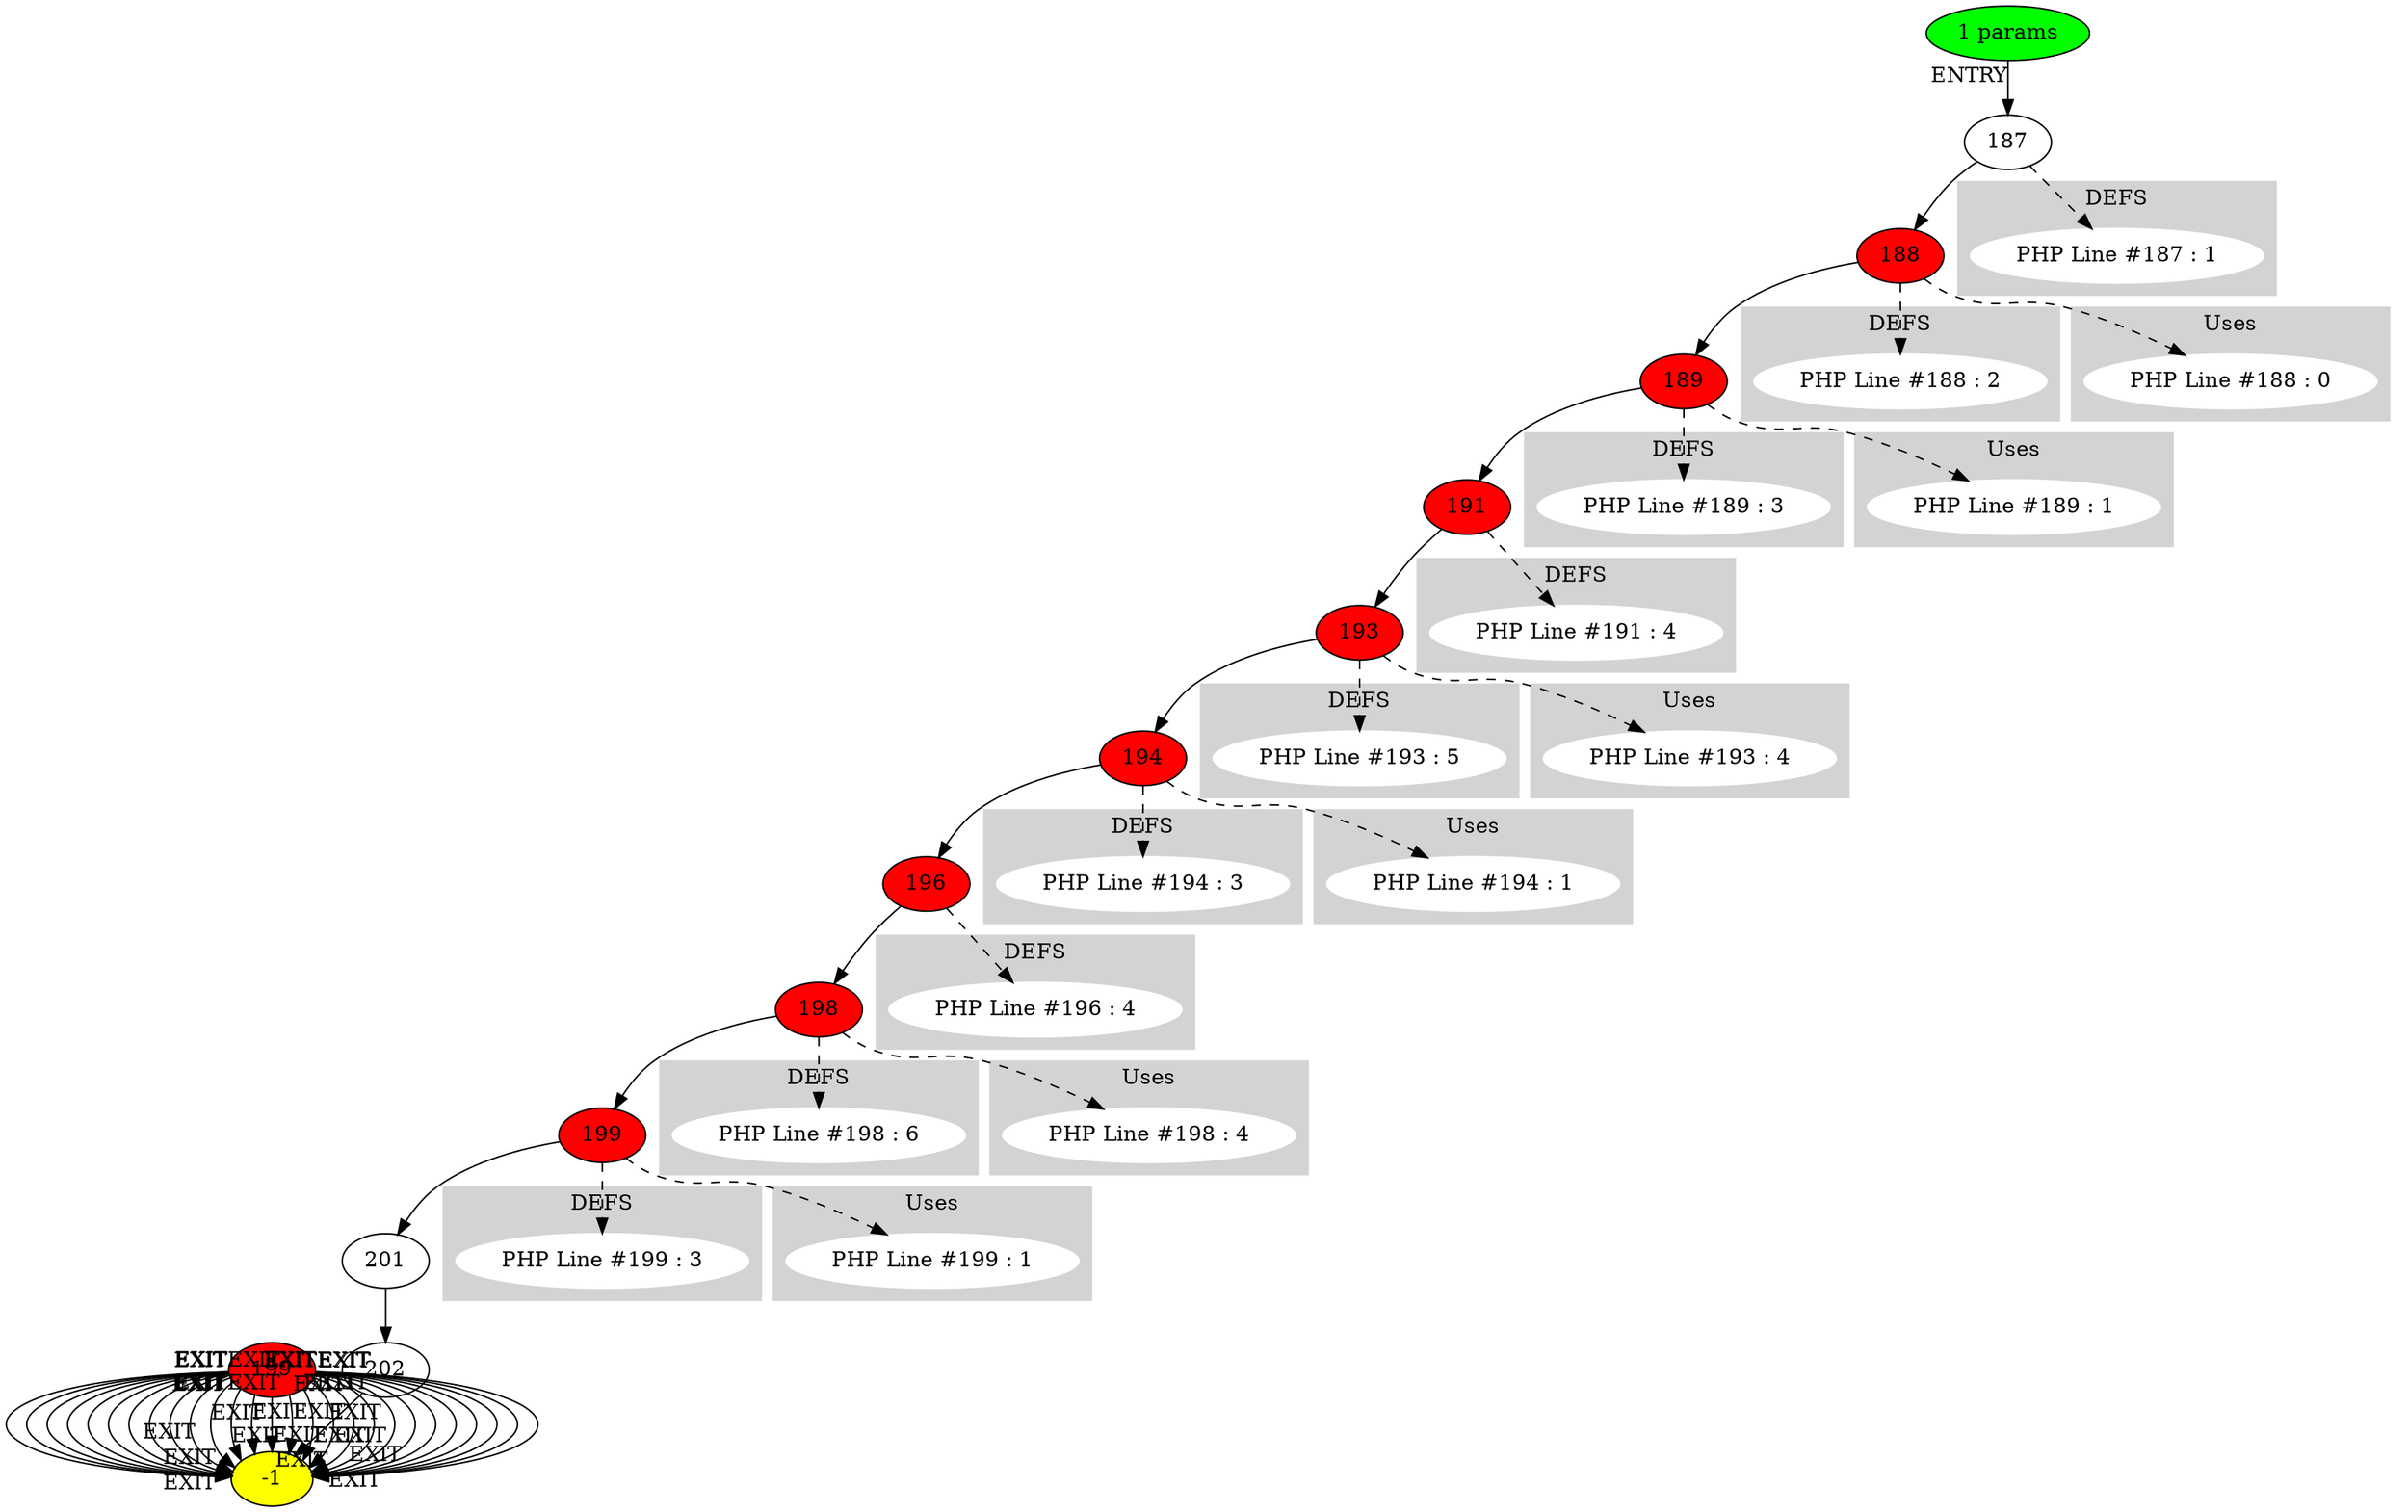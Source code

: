 digraph testName {
0 [label="187"];
1 [label="188" , fillcolor = red, style = filled];
2 [label="189" , fillcolor = red, style = filled];
3 [label="191" , fillcolor = red, style = filled];
4 [label="193" , fillcolor = red, style = filled];
5 [label="194" , fillcolor = red, style = filled];
6 [label="196" , fillcolor = red, style = filled];
7 [label="198" , fillcolor = red, style = filled];
8 [label="199" , fillcolor = red, style = filled];
9 [label="201"];
10 [label="202"];
1000 [label="188" , fillcolor = red, style = filled];
1000 [label="188" , fillcolor = red, style = filled];
1000 [label="188" , fillcolor = red, style = filled];
1000 [label="188" , fillcolor = red, style = filled];
1000 [label="188" , fillcolor = red, style = filled];
1000 [label="188" , fillcolor = red, style = filled];
1000 [label="189" , fillcolor = red, style = filled];
1000 [label="189" , fillcolor = red, style = filled];
1000 [label="189" , fillcolor = red, style = filled];
1000 [label="191" , fillcolor = red, style = filled];
1000 [label="191" , fillcolor = red, style = filled];
1000 [label="193" , fillcolor = red, style = filled];
1000 [label="193" , fillcolor = red, style = filled];
1000 [label="193" , fillcolor = red, style = filled];
1000 [label="193" , fillcolor = red, style = filled];
1000 [label="194" , fillcolor = red, style = filled];
1000 [label="194" , fillcolor = red, style = filled];
1000 [label="194" , fillcolor = red, style = filled];
1000 [label="196" , fillcolor = red, style = filled];
1000 [label="196" , fillcolor = red, style = filled];
1000 [label="198" , fillcolor = red, style = filled];
1000 [label="198" , fillcolor = red, style = filled];
1000 [label="198" , fillcolor = red, style = filled];
1000 [label="198" , fillcolor = red, style = filled];
1000 [label="199" , fillcolor = red, style = filled];
1000 [label="199" , fillcolor = red, style = filled];
1000 [label="199" , fillcolor = red, style = filled];
0 -> 1;
1 -> 2;
2 -> 3;
3 -> 4;
4 -> 5;
5 -> 6;
6 -> 7;
7 -> 8;
8 -> 9;
9 -> 10;
-2 -> 0[xlabel="ENTRY"];
10 -> -1[xlabel="EXIT"];
1000 -> -1[xlabel="EXIT"];
1000 -> -1[xlabel="EXIT"];
1000 -> -1[xlabel="EXIT"];
1000 -> -1[xlabel="EXIT"];
1000 -> -1[xlabel="EXIT"];
1000 -> -1[xlabel="EXIT"];
1000 -> -1[xlabel="EXIT"];
1000 -> -1[xlabel="EXIT"];
1000 -> -1[xlabel="EXIT"];
1000 -> -1[xlabel="EXIT"];
1000 -> -1[xlabel="EXIT"];
1000 -> -1[xlabel="EXIT"];
1000 -> -1[xlabel="EXIT"];
1000 -> -1[xlabel="EXIT"];
1000 -> -1[xlabel="EXIT"];
1000 -> -1[xlabel="EXIT"];
1000 -> -1[xlabel="EXIT"];
1000 -> -1[xlabel="EXIT"];
1000 -> -1[xlabel="EXIT"];
1000 -> -1[xlabel="EXIT"];
1000 -> -1[xlabel="EXIT"];
1000 -> -1[xlabel="EXIT"];
1000 -> -1[xlabel="EXIT"];
1000 -> -1[xlabel="EXIT"];
1000 -> -1[xlabel="EXIT"];
1000 -> -1[xlabel="EXIT"];
1000 -> -1[xlabel="EXIT"];
-2 [fillcolor = green, style = filled]-1 [fillcolor= yellow, style = filled] subgraph cluster_g_0 { style=filled; color=lightgrey; node [style=filled,color=white]; g_0[label= "PHP Line #187 : 1"];label = "DEFS";}
0 -> g_0 [style="dashed"];
subgraph cluster_g_1 { style=filled; color=lightgrey; node [style=filled,color=white]; g_1[label= "PHP Line #188 : 2"];label = "DEFS";}
1 -> g_1 [style="dashed"];
subgraph cluster_g_2 { style=filled; color=lightgrey; node [style=filled,color=white]; g_2[label= "PHP Line #189 : 3"];label = "DEFS";}
2 -> g_2 [style="dashed"];
subgraph cluster_g_3 { style=filled; color=lightgrey; node [style=filled,color=white]; g_3[label= "PHP Line #191 : 4"];label = "DEFS";}
3 -> g_3 [style="dashed"];
subgraph cluster_g_4 { style=filled; color=lightgrey; node [style=filled,color=white]; g_4[label= "PHP Line #193 : 5"];label = "DEFS";}
4 -> g_4 [style="dashed"];
subgraph cluster_g_5 { style=filled; color=lightgrey; node [style=filled,color=white]; g_5[label= "PHP Line #194 : 3"];label = "DEFS";}
5 -> g_5 [style="dashed"];
subgraph cluster_g_6 { style=filled; color=lightgrey; node [style=filled,color=white]; g_6[label= "PHP Line #196 : 4"];label = "DEFS";}
6 -> g_6 [style="dashed"];
subgraph cluster_g_7 { style=filled; color=lightgrey; node [style=filled,color=white]; g_7[label= "PHP Line #198 : 6"];label = "DEFS";}
7 -> g_7 [style="dashed"];
subgraph cluster_g_8 { style=filled; color=lightgrey; node [style=filled,color=white]; g_8[label= "PHP Line #199 : 3"];label = "DEFS";}
8 -> g_8 [style="dashed"];
subgraph cluster_use_1 { style=filled; color=lightgrey; node [style=filled,color=white]; use_1_0[label= "PHP Line #188 : 0"];label = "Uses";}
1 -> use_1_0 [style="dashed"];
subgraph cluster_use_2 { style=filled; color=lightgrey; node [style=filled,color=white]; use_2_1[label= "PHP Line #189 : 1"];label = "Uses";}
2 -> use_2_1 [style="dashed"];
subgraph cluster_use_4 { style=filled; color=lightgrey; node [style=filled,color=white]; use_4_4[label= "PHP Line #193 : 4"];label = "Uses";}
4 -> use_4_4 [style="dashed"];
subgraph cluster_use_5 { style=filled; color=lightgrey; node [style=filled,color=white]; use_5_1[label= "PHP Line #194 : 1"];label = "Uses";}
5 -> use_5_1 [style="dashed"];
subgraph cluster_use_7 { style=filled; color=lightgrey; node [style=filled,color=white]; use_7_4[label= "PHP Line #198 : 4"];label = "Uses";}
7 -> use_7_4 [style="dashed"];
subgraph cluster_use_8 { style=filled; color=lightgrey; node [style=filled,color=white]; use_8_1[label= "PHP Line #199 : 1"];label = "Uses";}
8 -> use_8_1 [style="dashed"];
-2 [label="1 params"];
}
